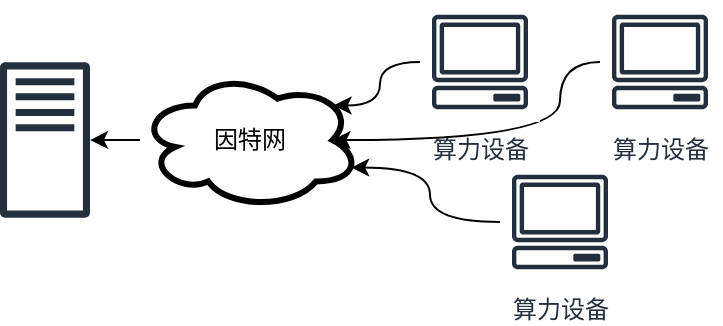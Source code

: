 <mxfile version="20.6.2" type="github">
  <diagram id="T4UDnfhCMoo4zJimxHuG" name="第 1 页">
    <mxGraphModel dx="1412" dy="698" grid="1" gridSize="10" guides="1" tooltips="1" connect="1" arrows="1" fold="1" page="1" pageScale="1" pageWidth="827" pageHeight="1169" math="0" shadow="0">
      <root>
        <mxCell id="0" />
        <mxCell id="1" parent="0" />
        <mxCell id="T2MhVrFw25erT-pWojM3-2" value="" style="sketch=0;outlineConnect=0;fontColor=#232F3E;gradientColor=none;fillColor=#232F3D;strokeColor=none;dashed=0;verticalLabelPosition=bottom;verticalAlign=top;align=center;html=1;fontSize=12;fontStyle=0;aspect=fixed;pointerEvents=1;shape=mxgraph.aws4.traditional_server;fontFamily=Times New Roman;" parent="1" vertex="1">
          <mxGeometry x="40" y="40" width="45" height="78" as="geometry" />
        </mxCell>
        <mxCell id="T2MhVrFw25erT-pWojM3-16" style="edgeStyle=orthogonalEdgeStyle;rounded=0;orthogonalLoop=1;jettySize=auto;html=1;entryX=0.875;entryY=0.5;entryDx=0;entryDy=0;entryPerimeter=0;fontFamily=Times New Roman;curved=1;" parent="1" source="T2MhVrFw25erT-pWojM3-4" target="T2MhVrFw25erT-pWojM3-8" edge="1">
          <mxGeometry relative="1" as="geometry">
            <Array as="points">
              <mxPoint x="320" y="40" />
              <mxPoint x="320" y="79" />
            </Array>
          </mxGeometry>
        </mxCell>
        <mxCell id="T2MhVrFw25erT-pWojM3-4" value="算力设备" style="sketch=0;outlineConnect=0;fontColor=#232F3E;gradientColor=none;strokeColor=#232F3E;fillColor=#ffffff;dashed=0;verticalLabelPosition=bottom;verticalAlign=top;align=center;html=1;fontSize=12;fontStyle=0;aspect=fixed;shape=mxgraph.aws4.resourceIcon;resIcon=mxgraph.aws4.client;fontFamily=Times New Roman;" parent="1" vertex="1">
          <mxGeometry x="340" y="10" width="60" height="60" as="geometry" />
        </mxCell>
        <mxCell id="T2MhVrFw25erT-pWojM3-17" style="edgeStyle=orthogonalEdgeStyle;rounded=0;orthogonalLoop=1;jettySize=auto;html=1;entryX=0.96;entryY=0.7;entryDx=0;entryDy=0;entryPerimeter=0;fontFamily=Times New Roman;curved=1;" parent="1" source="T2MhVrFw25erT-pWojM3-6" target="T2MhVrFw25erT-pWojM3-8" edge="1">
          <mxGeometry relative="1" as="geometry" />
        </mxCell>
        <mxCell id="T2MhVrFw25erT-pWojM3-6" value="算力设备" style="sketch=0;outlineConnect=0;fontColor=#232F3E;gradientColor=none;strokeColor=#232F3E;fillColor=#ffffff;dashed=0;verticalLabelPosition=bottom;verticalAlign=top;align=center;html=1;fontSize=12;fontStyle=0;aspect=fixed;shape=mxgraph.aws4.resourceIcon;resIcon=mxgraph.aws4.client;fontFamily=Times New Roman;" parent="1" vertex="1">
          <mxGeometry x="290" y="90" width="60" height="60" as="geometry" />
        </mxCell>
        <mxCell id="T2MhVrFw25erT-pWojM3-15" style="edgeStyle=orthogonalEdgeStyle;rounded=0;orthogonalLoop=1;jettySize=auto;html=1;entryX=0.88;entryY=0.25;entryDx=0;entryDy=0;entryPerimeter=0;fontFamily=Times New Roman;curved=1;" parent="1" source="T2MhVrFw25erT-pWojM3-7" target="T2MhVrFw25erT-pWojM3-8" edge="1">
          <mxGeometry relative="1" as="geometry" />
        </mxCell>
        <mxCell id="T2MhVrFw25erT-pWojM3-7" value="算力设备" style="sketch=0;outlineConnect=0;fontColor=#232F3E;gradientColor=none;strokeColor=#232F3E;fillColor=#ffffff;dashed=0;verticalLabelPosition=bottom;verticalAlign=top;align=center;html=1;fontSize=12;fontStyle=0;aspect=fixed;shape=mxgraph.aws4.resourceIcon;resIcon=mxgraph.aws4.client;fontFamily=Times New Roman;" parent="1" vertex="1">
          <mxGeometry x="250" y="10" width="60" height="60" as="geometry" />
        </mxCell>
        <mxCell id="T2MhVrFw25erT-pWojM3-13" style="edgeStyle=orthogonalEdgeStyle;rounded=0;orthogonalLoop=1;jettySize=auto;html=1;fontFamily=Times New Roman;curved=1;" parent="1" source="T2MhVrFw25erT-pWojM3-8" target="T2MhVrFw25erT-pWojM3-2" edge="1">
          <mxGeometry relative="1" as="geometry" />
        </mxCell>
        <mxCell id="T2MhVrFw25erT-pWojM3-8" value="因特网" style="ellipse;shape=cloud;whiteSpace=wrap;html=1;strokeWidth=3;fontFamily=Times New Roman;" parent="1" vertex="1">
          <mxGeometry x="110" y="44.5" width="110" height="69" as="geometry" />
        </mxCell>
      </root>
    </mxGraphModel>
  </diagram>
</mxfile>
